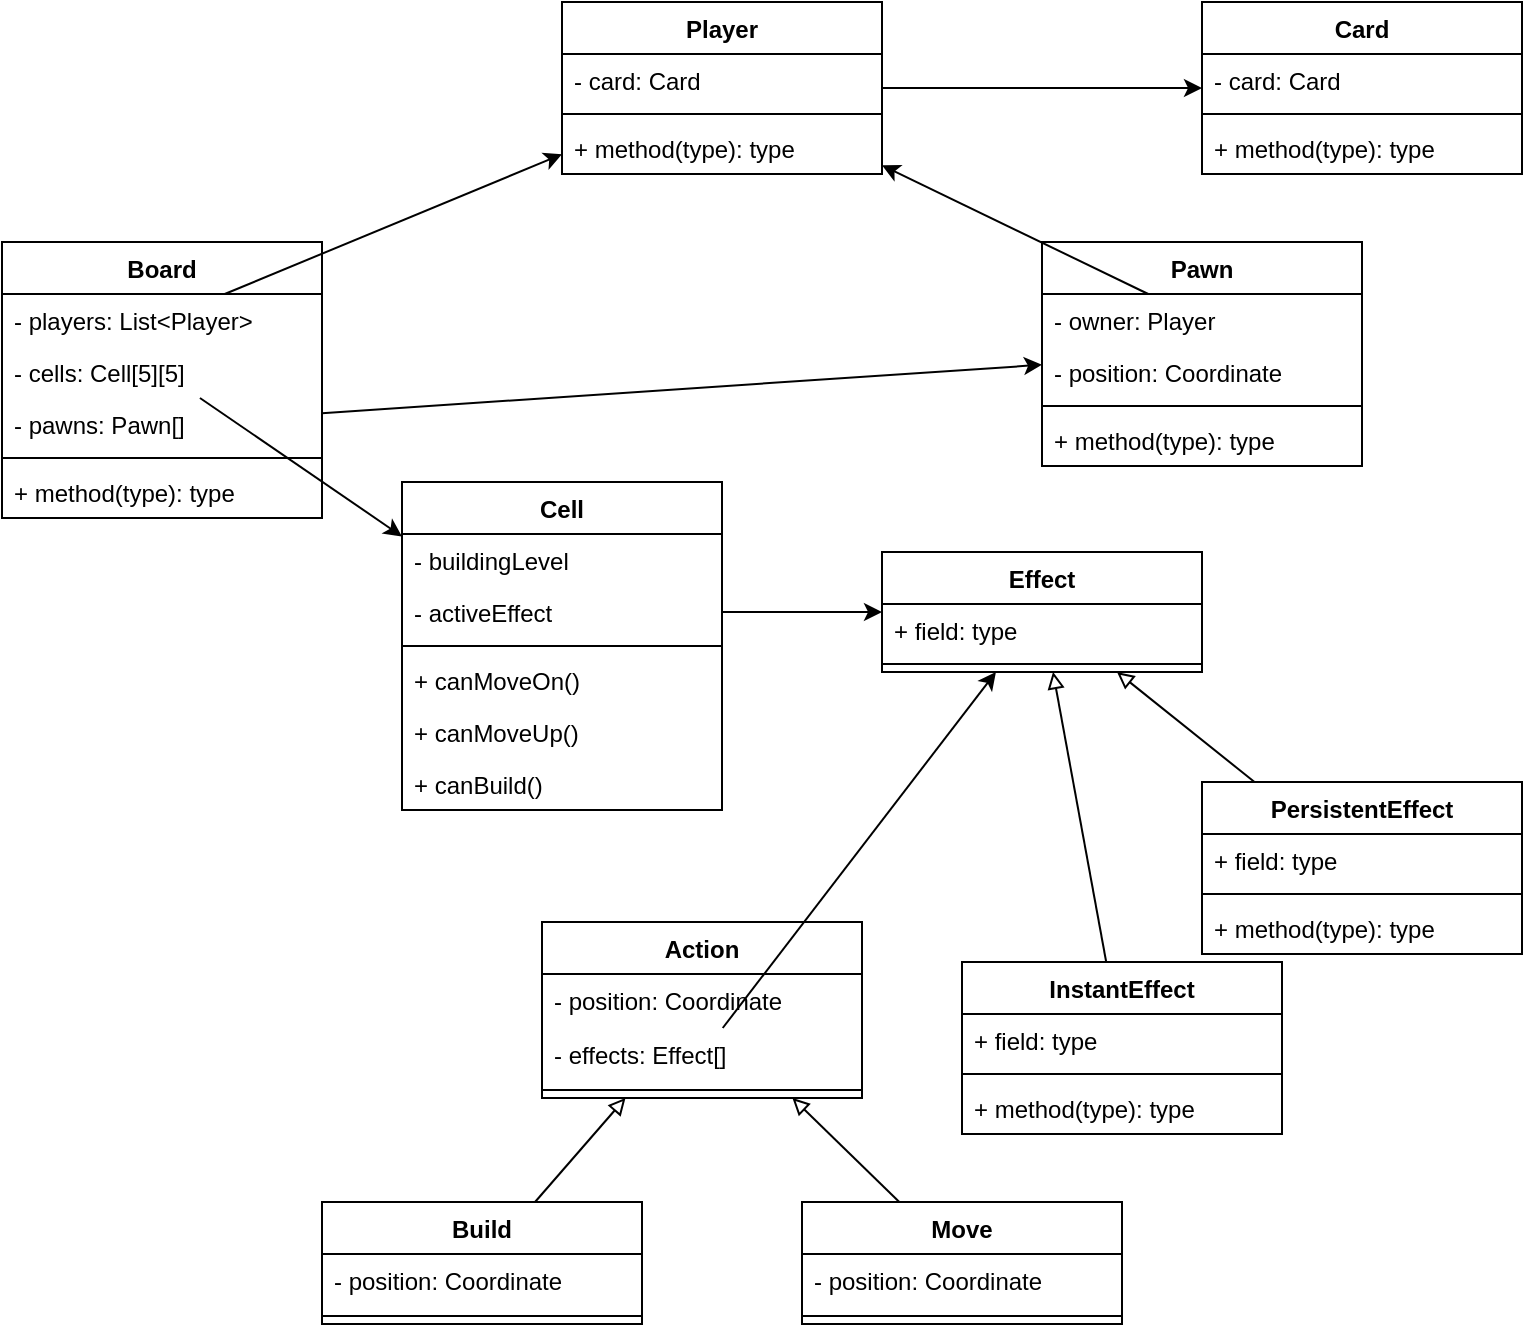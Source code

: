 <mxfile version="12.6.5" type="device"><diagram id="lQpexGLLoEIbFG-BR7qN" name="Page-1"><mxGraphModel dx="1422" dy="845" grid="1" gridSize="10" guides="1" tooltips="1" connect="1" arrows="1" fold="1" page="1" pageScale="1" pageWidth="827" pageHeight="1169" math="0" shadow="0"><root><mxCell id="0"/><mxCell id="1" parent="0"/><mxCell id="JLLZLVs1ZS-YN2kHAcPY-19" value="Board" style="swimlane;fontStyle=1;align=center;verticalAlign=top;childLayout=stackLayout;horizontal=1;startSize=26;horizontalStack=0;resizeParent=1;resizeParentMax=0;resizeLast=0;collapsible=1;marginBottom=0;" parent="1" vertex="1"><mxGeometry x="40" y="240" width="160" height="138" as="geometry"/></mxCell><mxCell id="JLLZLVs1ZS-YN2kHAcPY-20" value="- players: List&lt;Player&gt;" style="text;strokeColor=none;fillColor=none;align=left;verticalAlign=top;spacingLeft=4;spacingRight=4;overflow=hidden;rotatable=0;points=[[0,0.5],[1,0.5]];portConstraint=eastwest;" parent="JLLZLVs1ZS-YN2kHAcPY-19" vertex="1"><mxGeometry y="26" width="160" height="26" as="geometry"/></mxCell><mxCell id="5LOTAtUlM5BQtrTcVLAc-15" value="- cells: Cell[5][5]" style="text;strokeColor=none;fillColor=none;align=left;verticalAlign=top;spacingLeft=4;spacingRight=4;overflow=hidden;rotatable=0;points=[[0,0.5],[1,0.5]];portConstraint=eastwest;" vertex="1" parent="JLLZLVs1ZS-YN2kHAcPY-19"><mxGeometry y="52" width="160" height="26" as="geometry"/></mxCell><mxCell id="5LOTAtUlM5BQtrTcVLAc-23" value="- pawns: Pawn[]" style="text;strokeColor=none;fillColor=none;align=left;verticalAlign=top;spacingLeft=4;spacingRight=4;overflow=hidden;rotatable=0;points=[[0,0.5],[1,0.5]];portConstraint=eastwest;" vertex="1" parent="JLLZLVs1ZS-YN2kHAcPY-19"><mxGeometry y="78" width="160" height="26" as="geometry"/></mxCell><mxCell id="JLLZLVs1ZS-YN2kHAcPY-21" value="" style="line;strokeWidth=1;fillColor=none;align=left;verticalAlign=middle;spacingTop=-1;spacingLeft=3;spacingRight=3;rotatable=0;labelPosition=right;points=[];portConstraint=eastwest;" parent="JLLZLVs1ZS-YN2kHAcPY-19" vertex="1"><mxGeometry y="104" width="160" height="8" as="geometry"/></mxCell><mxCell id="JLLZLVs1ZS-YN2kHAcPY-22" value="+ method(type): type" style="text;strokeColor=none;fillColor=none;align=left;verticalAlign=top;spacingLeft=4;spacingRight=4;overflow=hidden;rotatable=0;points=[[0,0.5],[1,0.5]];portConstraint=eastwest;" parent="JLLZLVs1ZS-YN2kHAcPY-19" vertex="1"><mxGeometry y="112" width="160" height="26" as="geometry"/></mxCell><mxCell id="JLLZLVs1ZS-YN2kHAcPY-23" value="Action" style="swimlane;fontStyle=1;align=center;verticalAlign=top;childLayout=stackLayout;horizontal=1;startSize=26;horizontalStack=0;resizeParent=1;resizeParentMax=0;resizeLast=0;collapsible=1;marginBottom=0;" parent="1" vertex="1"><mxGeometry x="310" y="580" width="160" height="88" as="geometry"/></mxCell><mxCell id="5LOTAtUlM5BQtrTcVLAc-39" value="- position: Coordinate" style="text;strokeColor=none;fillColor=none;align=left;verticalAlign=top;spacingLeft=4;spacingRight=4;overflow=hidden;rotatable=0;points=[[0,0.5],[1,0.5]];portConstraint=eastwest;" vertex="1" parent="JLLZLVs1ZS-YN2kHAcPY-23"><mxGeometry y="26" width="160" height="27" as="geometry"/></mxCell><mxCell id="JLLZLVs1ZS-YN2kHAcPY-38" value="- effects: Effect[]" style="text;strokeColor=none;fillColor=none;align=left;verticalAlign=top;spacingLeft=4;spacingRight=4;overflow=hidden;rotatable=0;points=[[0,0.5],[1,0.5]];portConstraint=eastwest;" parent="JLLZLVs1ZS-YN2kHAcPY-23" vertex="1"><mxGeometry y="53" width="160" height="27" as="geometry"/></mxCell><mxCell id="JLLZLVs1ZS-YN2kHAcPY-25" value="" style="line;strokeWidth=1;fillColor=none;align=left;verticalAlign=middle;spacingTop=-1;spacingLeft=3;spacingRight=3;rotatable=0;labelPosition=right;points=[];portConstraint=eastwest;" parent="JLLZLVs1ZS-YN2kHAcPY-23" vertex="1"><mxGeometry y="80" width="160" height="8" as="geometry"/></mxCell><mxCell id="JLLZLVs1ZS-YN2kHAcPY-28" value="Pawn" style="swimlane;fontStyle=1;align=center;verticalAlign=top;childLayout=stackLayout;horizontal=1;startSize=26;horizontalStack=0;resizeParent=1;resizeParentMax=0;resizeLast=0;collapsible=1;marginBottom=0;" parent="1" vertex="1"><mxGeometry x="560" y="240" width="160" height="112" as="geometry"><mxRectangle x="520" y="280" width="60" height="26" as="alternateBounds"/></mxGeometry></mxCell><mxCell id="5LOTAtUlM5BQtrTcVLAc-25" value="- owner: Player" style="text;strokeColor=none;fillColor=none;align=left;verticalAlign=top;spacingLeft=4;spacingRight=4;overflow=hidden;rotatable=0;points=[[0,0.5],[1,0.5]];portConstraint=eastwest;" vertex="1" parent="JLLZLVs1ZS-YN2kHAcPY-28"><mxGeometry y="26" width="160" height="26" as="geometry"/></mxCell><mxCell id="JLLZLVs1ZS-YN2kHAcPY-29" value="- position: Coordinate" style="text;strokeColor=none;fillColor=none;align=left;verticalAlign=top;spacingLeft=4;spacingRight=4;overflow=hidden;rotatable=0;points=[[0,0.5],[1,0.5]];portConstraint=eastwest;" parent="JLLZLVs1ZS-YN2kHAcPY-28" vertex="1"><mxGeometry y="52" width="160" height="26" as="geometry"/></mxCell><mxCell id="JLLZLVs1ZS-YN2kHAcPY-30" value="" style="line;strokeWidth=1;fillColor=none;align=left;verticalAlign=middle;spacingTop=-1;spacingLeft=3;spacingRight=3;rotatable=0;labelPosition=right;points=[];portConstraint=eastwest;" parent="JLLZLVs1ZS-YN2kHAcPY-28" vertex="1"><mxGeometry y="78" width="160" height="8" as="geometry"/></mxCell><mxCell id="JLLZLVs1ZS-YN2kHAcPY-31" value="+ method(type): type" style="text;strokeColor=none;fillColor=none;align=left;verticalAlign=top;spacingLeft=4;spacingRight=4;overflow=hidden;rotatable=0;points=[[0,0.5],[1,0.5]];portConstraint=eastwest;" parent="JLLZLVs1ZS-YN2kHAcPY-28" vertex="1"><mxGeometry y="86" width="160" height="26" as="geometry"/></mxCell><mxCell id="JLLZLVs1ZS-YN2kHAcPY-33" value="Effect" style="swimlane;fontStyle=1;align=center;verticalAlign=top;childLayout=stackLayout;horizontal=1;startSize=26;horizontalStack=0;resizeParent=1;resizeParentMax=0;resizeLast=0;collapsible=1;marginBottom=0;" parent="1" vertex="1"><mxGeometry x="480" y="395" width="160" height="60" as="geometry"/></mxCell><mxCell id="JLLZLVs1ZS-YN2kHAcPY-34" value="+ field: type" style="text;strokeColor=none;fillColor=none;align=left;verticalAlign=top;spacingLeft=4;spacingRight=4;overflow=hidden;rotatable=0;points=[[0,0.5],[1,0.5]];portConstraint=eastwest;" parent="JLLZLVs1ZS-YN2kHAcPY-33" vertex="1"><mxGeometry y="26" width="160" height="26" as="geometry"/></mxCell><mxCell id="JLLZLVs1ZS-YN2kHAcPY-35" value="" style="line;strokeWidth=1;fillColor=none;align=left;verticalAlign=middle;spacingTop=-1;spacingLeft=3;spacingRight=3;rotatable=0;labelPosition=right;points=[];portConstraint=eastwest;" parent="JLLZLVs1ZS-YN2kHAcPY-33" vertex="1"><mxGeometry y="52" width="160" height="8" as="geometry"/></mxCell><mxCell id="JLLZLVs1ZS-YN2kHAcPY-65" style="rounded=0;orthogonalLoop=1;jettySize=auto;html=1;" parent="1" source="JLLZLVs1ZS-YN2kHAcPY-38" target="JLLZLVs1ZS-YN2kHAcPY-33" edge="1"><mxGeometry relative="1" as="geometry"/></mxCell><mxCell id="5LOTAtUlM5BQtrTcVLAc-17" style="edgeStyle=none;rounded=0;orthogonalLoop=1;jettySize=auto;html=1;" edge="1" parent="1" source="JLLZLVs1ZS-YN2kHAcPY-72" target="5LOTAtUlM5BQtrTcVLAc-11"><mxGeometry relative="1" as="geometry"/></mxCell><mxCell id="JLLZLVs1ZS-YN2kHAcPY-72" value="Player" style="swimlane;fontStyle=1;align=center;verticalAlign=top;childLayout=stackLayout;horizontal=1;startSize=26;horizontalStack=0;resizeParent=1;resizeParentMax=0;resizeLast=0;collapsible=1;marginBottom=0;" parent="1" vertex="1"><mxGeometry x="320" y="120" width="160" height="86" as="geometry"/></mxCell><mxCell id="JLLZLVs1ZS-YN2kHAcPY-73" value="- card: Card" style="text;strokeColor=none;fillColor=none;align=left;verticalAlign=top;spacingLeft=4;spacingRight=4;overflow=hidden;rotatable=0;points=[[0,0.5],[1,0.5]];portConstraint=eastwest;" parent="JLLZLVs1ZS-YN2kHAcPY-72" vertex="1"><mxGeometry y="26" width="160" height="26" as="geometry"/></mxCell><mxCell id="JLLZLVs1ZS-YN2kHAcPY-74" value="" style="line;strokeWidth=1;fillColor=none;align=left;verticalAlign=middle;spacingTop=-1;spacingLeft=3;spacingRight=3;rotatable=0;labelPosition=right;points=[];portConstraint=eastwest;" parent="JLLZLVs1ZS-YN2kHAcPY-72" vertex="1"><mxGeometry y="52" width="160" height="8" as="geometry"/></mxCell><mxCell id="JLLZLVs1ZS-YN2kHAcPY-75" value="+ method(type): type" style="text;strokeColor=none;fillColor=none;align=left;verticalAlign=top;spacingLeft=4;spacingRight=4;overflow=hidden;rotatable=0;points=[[0,0.5],[1,0.5]];portConstraint=eastwest;" parent="JLLZLVs1ZS-YN2kHAcPY-72" vertex="1"><mxGeometry y="60" width="160" height="26" as="geometry"/></mxCell><mxCell id="JLLZLVs1ZS-YN2kHAcPY-80" style="edgeStyle=none;rounded=0;orthogonalLoop=1;jettySize=auto;html=1;endArrow=block;endFill=0;" parent="1" source="JLLZLVs1ZS-YN2kHAcPY-76" target="JLLZLVs1ZS-YN2kHAcPY-33" edge="1"><mxGeometry relative="1" as="geometry"><mxPoint x="194.222" y="556" as="targetPoint"/></mxGeometry></mxCell><mxCell id="JLLZLVs1ZS-YN2kHAcPY-76" value="PersistentEffect" style="swimlane;fontStyle=1;align=center;verticalAlign=top;childLayout=stackLayout;horizontal=1;startSize=26;horizontalStack=0;resizeParent=1;resizeParentMax=0;resizeLast=0;collapsible=1;marginBottom=0;" parent="1" vertex="1"><mxGeometry x="640" y="510" width="160" height="86" as="geometry"/></mxCell><mxCell id="JLLZLVs1ZS-YN2kHAcPY-77" value="+ field: type" style="text;strokeColor=none;fillColor=none;align=left;verticalAlign=top;spacingLeft=4;spacingRight=4;overflow=hidden;rotatable=0;points=[[0,0.5],[1,0.5]];portConstraint=eastwest;" parent="JLLZLVs1ZS-YN2kHAcPY-76" vertex="1"><mxGeometry y="26" width="160" height="26" as="geometry"/></mxCell><mxCell id="JLLZLVs1ZS-YN2kHAcPY-78" value="" style="line;strokeWidth=1;fillColor=none;align=left;verticalAlign=middle;spacingTop=-1;spacingLeft=3;spacingRight=3;rotatable=0;labelPosition=right;points=[];portConstraint=eastwest;" parent="JLLZLVs1ZS-YN2kHAcPY-76" vertex="1"><mxGeometry y="52" width="160" height="8" as="geometry"/></mxCell><mxCell id="JLLZLVs1ZS-YN2kHAcPY-79" value="+ method(type): type" style="text;strokeColor=none;fillColor=none;align=left;verticalAlign=top;spacingLeft=4;spacingRight=4;overflow=hidden;rotatable=0;points=[[0,0.5],[1,0.5]];portConstraint=eastwest;" parent="JLLZLVs1ZS-YN2kHAcPY-76" vertex="1"><mxGeometry y="60" width="160" height="26" as="geometry"/></mxCell><mxCell id="JLLZLVs1ZS-YN2kHAcPY-85" style="edgeStyle=none;rounded=0;orthogonalLoop=1;jettySize=auto;html=1;endArrow=block;endFill=0;" parent="1" source="JLLZLVs1ZS-YN2kHAcPY-81" target="JLLZLVs1ZS-YN2kHAcPY-33" edge="1"><mxGeometry relative="1" as="geometry"><mxPoint x="208.667" y="556" as="targetPoint"/></mxGeometry></mxCell><mxCell id="JLLZLVs1ZS-YN2kHAcPY-81" value="InstantEffect" style="swimlane;fontStyle=1;align=center;verticalAlign=top;childLayout=stackLayout;horizontal=1;startSize=26;horizontalStack=0;resizeParent=1;resizeParentMax=0;resizeLast=0;collapsible=1;marginBottom=0;" parent="1" vertex="1"><mxGeometry x="520" y="600" width="160" height="86" as="geometry"/></mxCell><mxCell id="JLLZLVs1ZS-YN2kHAcPY-82" value="+ field: type" style="text;strokeColor=none;fillColor=none;align=left;verticalAlign=top;spacingLeft=4;spacingRight=4;overflow=hidden;rotatable=0;points=[[0,0.5],[1,0.5]];portConstraint=eastwest;" parent="JLLZLVs1ZS-YN2kHAcPY-81" vertex="1"><mxGeometry y="26" width="160" height="26" as="geometry"/></mxCell><mxCell id="JLLZLVs1ZS-YN2kHAcPY-83" value="" style="line;strokeWidth=1;fillColor=none;align=left;verticalAlign=middle;spacingTop=-1;spacingLeft=3;spacingRight=3;rotatable=0;labelPosition=right;points=[];portConstraint=eastwest;" parent="JLLZLVs1ZS-YN2kHAcPY-81" vertex="1"><mxGeometry y="52" width="160" height="8" as="geometry"/></mxCell><mxCell id="JLLZLVs1ZS-YN2kHAcPY-84" value="+ method(type): type" style="text;strokeColor=none;fillColor=none;align=left;verticalAlign=top;spacingLeft=4;spacingRight=4;overflow=hidden;rotatable=0;points=[[0,0.5],[1,0.5]];portConstraint=eastwest;" parent="JLLZLVs1ZS-YN2kHAcPY-81" vertex="1"><mxGeometry y="60" width="160" height="26" as="geometry"/></mxCell><mxCell id="5LOTAtUlM5BQtrTcVLAc-4" style="edgeStyle=none;rounded=0;orthogonalLoop=1;jettySize=auto;html=1;" edge="1" parent="1" source="JLLZLVs1ZS-YN2kHAcPY-20" target="JLLZLVs1ZS-YN2kHAcPY-72"><mxGeometry relative="1" as="geometry"/></mxCell><mxCell id="5LOTAtUlM5BQtrTcVLAc-5" value="Cell" style="swimlane;fontStyle=1;align=center;verticalAlign=top;childLayout=stackLayout;horizontal=1;startSize=26;horizontalStack=0;resizeParent=1;resizeParentMax=0;resizeLast=0;collapsible=1;marginBottom=0;" vertex="1" parent="1"><mxGeometry x="240" y="360" width="160" height="164" as="geometry"/></mxCell><mxCell id="5LOTAtUlM5BQtrTcVLAc-6" value="- buildingLevel" style="text;strokeColor=none;fillColor=none;align=left;verticalAlign=top;spacingLeft=4;spacingRight=4;overflow=hidden;rotatable=0;points=[[0,0.5],[1,0.5]];portConstraint=eastwest;" vertex="1" parent="5LOTAtUlM5BQtrTcVLAc-5"><mxGeometry y="26" width="160" height="26" as="geometry"/></mxCell><mxCell id="5LOTAtUlM5BQtrTcVLAc-44" value="- activeEffect" style="text;strokeColor=none;fillColor=none;align=left;verticalAlign=top;spacingLeft=4;spacingRight=4;overflow=hidden;rotatable=0;points=[[0,0.5],[1,0.5]];portConstraint=eastwest;" vertex="1" parent="5LOTAtUlM5BQtrTcVLAc-5"><mxGeometry y="52" width="160" height="26" as="geometry"/></mxCell><mxCell id="5LOTAtUlM5BQtrTcVLAc-7" value="" style="line;strokeWidth=1;fillColor=none;align=left;verticalAlign=middle;spacingTop=-1;spacingLeft=3;spacingRight=3;rotatable=0;labelPosition=right;points=[];portConstraint=eastwest;" vertex="1" parent="5LOTAtUlM5BQtrTcVLAc-5"><mxGeometry y="78" width="160" height="8" as="geometry"/></mxCell><mxCell id="5LOTAtUlM5BQtrTcVLAc-8" value="+ canMoveOn()" style="text;strokeColor=none;fillColor=none;align=left;verticalAlign=top;spacingLeft=4;spacingRight=4;overflow=hidden;rotatable=0;points=[[0,0.5],[1,0.5]];portConstraint=eastwest;" vertex="1" parent="5LOTAtUlM5BQtrTcVLAc-5"><mxGeometry y="86" width="160" height="26" as="geometry"/></mxCell><mxCell id="5LOTAtUlM5BQtrTcVLAc-45" value="+ canMoveUp()" style="text;strokeColor=none;fillColor=none;align=left;verticalAlign=top;spacingLeft=4;spacingRight=4;overflow=hidden;rotatable=0;points=[[0,0.5],[1,0.5]];portConstraint=eastwest;" vertex="1" parent="5LOTAtUlM5BQtrTcVLAc-5"><mxGeometry y="112" width="160" height="26" as="geometry"/></mxCell><mxCell id="5LOTAtUlM5BQtrTcVLAc-46" value="+ canBuild()" style="text;strokeColor=none;fillColor=none;align=left;verticalAlign=top;spacingLeft=4;spacingRight=4;overflow=hidden;rotatable=0;points=[[0,0.5],[1,0.5]];portConstraint=eastwest;" vertex="1" parent="5LOTAtUlM5BQtrTcVLAc-5"><mxGeometry y="138" width="160" height="26" as="geometry"/></mxCell><mxCell id="5LOTAtUlM5BQtrTcVLAc-11" value="Card" style="swimlane;fontStyle=1;align=center;verticalAlign=top;childLayout=stackLayout;horizontal=1;startSize=26;horizontalStack=0;resizeParent=1;resizeParentMax=0;resizeLast=0;collapsible=1;marginBottom=0;" vertex="1" parent="1"><mxGeometry x="640" y="120" width="160" height="86" as="geometry"/></mxCell><mxCell id="5LOTAtUlM5BQtrTcVLAc-12" value="- card: Card" style="text;strokeColor=none;fillColor=none;align=left;verticalAlign=top;spacingLeft=4;spacingRight=4;overflow=hidden;rotatable=0;points=[[0,0.5],[1,0.5]];portConstraint=eastwest;" vertex="1" parent="5LOTAtUlM5BQtrTcVLAc-11"><mxGeometry y="26" width="160" height="26" as="geometry"/></mxCell><mxCell id="5LOTAtUlM5BQtrTcVLAc-13" value="" style="line;strokeWidth=1;fillColor=none;align=left;verticalAlign=middle;spacingTop=-1;spacingLeft=3;spacingRight=3;rotatable=0;labelPosition=right;points=[];portConstraint=eastwest;" vertex="1" parent="5LOTAtUlM5BQtrTcVLAc-11"><mxGeometry y="52" width="160" height="8" as="geometry"/></mxCell><mxCell id="5LOTAtUlM5BQtrTcVLAc-14" value="+ method(type): type" style="text;strokeColor=none;fillColor=none;align=left;verticalAlign=top;spacingLeft=4;spacingRight=4;overflow=hidden;rotatable=0;points=[[0,0.5],[1,0.5]];portConstraint=eastwest;" vertex="1" parent="5LOTAtUlM5BQtrTcVLAc-11"><mxGeometry y="60" width="160" height="26" as="geometry"/></mxCell><mxCell id="5LOTAtUlM5BQtrTcVLAc-16" style="edgeStyle=none;rounded=0;orthogonalLoop=1;jettySize=auto;html=1;" edge="1" parent="1" source="5LOTAtUlM5BQtrTcVLAc-15" target="5LOTAtUlM5BQtrTcVLAc-5"><mxGeometry relative="1" as="geometry"/></mxCell><mxCell id="5LOTAtUlM5BQtrTcVLAc-24" style="edgeStyle=none;rounded=0;orthogonalLoop=1;jettySize=auto;html=1;" edge="1" parent="1" source="5LOTAtUlM5BQtrTcVLAc-23" target="JLLZLVs1ZS-YN2kHAcPY-28"><mxGeometry relative="1" as="geometry"/></mxCell><mxCell id="5LOTAtUlM5BQtrTcVLAc-26" style="edgeStyle=none;rounded=0;orthogonalLoop=1;jettySize=auto;html=1;" edge="1" parent="1" source="5LOTAtUlM5BQtrTcVLAc-25" target="JLLZLVs1ZS-YN2kHAcPY-72"><mxGeometry relative="1" as="geometry"/></mxCell><mxCell id="5LOTAtUlM5BQtrTcVLAc-36" style="edgeStyle=none;rounded=0;orthogonalLoop=1;jettySize=auto;html=1;endArrow=block;endFill=0;" edge="1" parent="1" source="5LOTAtUlM5BQtrTcVLAc-28" target="JLLZLVs1ZS-YN2kHAcPY-23"><mxGeometry relative="1" as="geometry"/></mxCell><mxCell id="5LOTAtUlM5BQtrTcVLAc-28" value="Build" style="swimlane;fontStyle=1;align=center;verticalAlign=top;childLayout=stackLayout;horizontal=1;startSize=26;horizontalStack=0;resizeParent=1;resizeParentMax=0;resizeLast=0;collapsible=1;marginBottom=0;" vertex="1" parent="1"><mxGeometry x="200" y="720" width="160" height="61" as="geometry"/></mxCell><mxCell id="5LOTAtUlM5BQtrTcVLAc-29" value="- position: Coordinate" style="text;strokeColor=none;fillColor=none;align=left;verticalAlign=top;spacingLeft=4;spacingRight=4;overflow=hidden;rotatable=0;points=[[0,0.5],[1,0.5]];portConstraint=eastwest;" vertex="1" parent="5LOTAtUlM5BQtrTcVLAc-28"><mxGeometry y="26" width="160" height="27" as="geometry"/></mxCell><mxCell id="5LOTAtUlM5BQtrTcVLAc-31" value="" style="line;strokeWidth=1;fillColor=none;align=left;verticalAlign=middle;spacingTop=-1;spacingLeft=3;spacingRight=3;rotatable=0;labelPosition=right;points=[];portConstraint=eastwest;" vertex="1" parent="5LOTAtUlM5BQtrTcVLAc-28"><mxGeometry y="53" width="160" height="8" as="geometry"/></mxCell><mxCell id="5LOTAtUlM5BQtrTcVLAc-37" style="edgeStyle=none;rounded=0;orthogonalLoop=1;jettySize=auto;html=1;endArrow=block;endFill=0;" edge="1" parent="1" source="5LOTAtUlM5BQtrTcVLAc-32" target="JLLZLVs1ZS-YN2kHAcPY-23"><mxGeometry relative="1" as="geometry"/></mxCell><mxCell id="5LOTAtUlM5BQtrTcVLAc-32" value="Move" style="swimlane;fontStyle=1;align=center;verticalAlign=top;childLayout=stackLayout;horizontal=1;startSize=26;horizontalStack=0;resizeParent=1;resizeParentMax=0;resizeLast=0;collapsible=1;marginBottom=0;" vertex="1" parent="1"><mxGeometry x="440" y="720" width="160" height="61" as="geometry"/></mxCell><mxCell id="5LOTAtUlM5BQtrTcVLAc-33" value="- position: Coordinate" style="text;strokeColor=none;fillColor=none;align=left;verticalAlign=top;spacingLeft=4;spacingRight=4;overflow=hidden;rotatable=0;points=[[0,0.5],[1,0.5]];portConstraint=eastwest;" vertex="1" parent="5LOTAtUlM5BQtrTcVLAc-32"><mxGeometry y="26" width="160" height="27" as="geometry"/></mxCell><mxCell id="5LOTAtUlM5BQtrTcVLAc-35" value="" style="line;strokeWidth=1;fillColor=none;align=left;verticalAlign=middle;spacingTop=-1;spacingLeft=3;spacingRight=3;rotatable=0;labelPosition=right;points=[];portConstraint=eastwest;" vertex="1" parent="5LOTAtUlM5BQtrTcVLAc-32"><mxGeometry y="53" width="160" height="8" as="geometry"/></mxCell><mxCell id="5LOTAtUlM5BQtrTcVLAc-49" style="edgeStyle=none;rounded=0;orthogonalLoop=1;jettySize=auto;html=1;endArrow=classic;endFill=1;" edge="1" parent="1" source="5LOTAtUlM5BQtrTcVLAc-44" target="JLLZLVs1ZS-YN2kHAcPY-33"><mxGeometry relative="1" as="geometry"/></mxCell></root></mxGraphModel></diagram></mxfile>